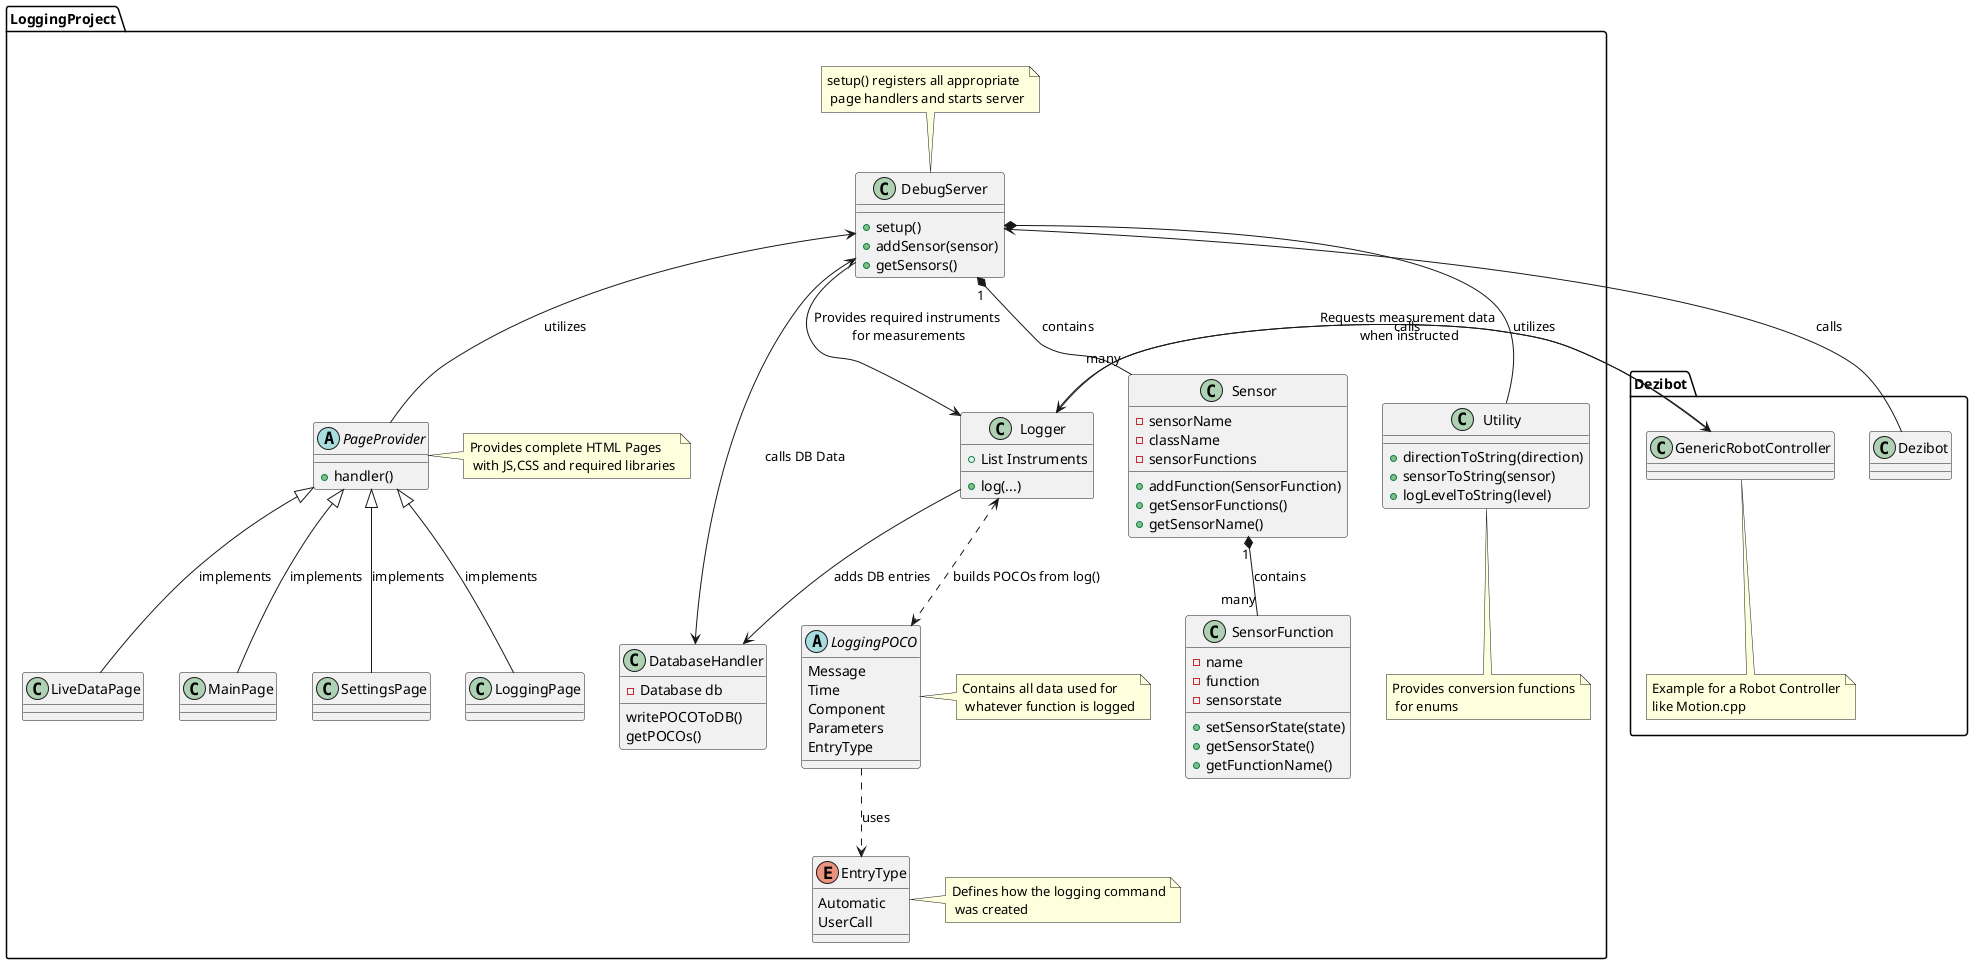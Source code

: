 @startuml
'https://plantuml.com/class-diagram

Package LoggingProject {
    DebugServer <-> DatabaseHandler : calls DB Data

    class DebugServer {
        + setup()
        + addSensor(sensor)
        + getSensors()
    }

    Note top of DebugServer : setup() registers all appropriate\n page handlers and starts server

    DebugServer <-- PageProvider : "utilizes"

    abstract PageProvider {
        + handler()
    }

    LoggingPage -up-|> PageProvider : implements
    LiveDataPage -up-|> PageProvider : implements
    MainPage -up-|> PageProvider : implements
    SettingsPage -up-|> PageProvider : implements

    class LoggingPage {}
    class LiveDataPage {}
    class MainPage {}
    class SettingsPage {}

    Note right of PageProvider : Provides complete HTML Pages\n with JS,CSS and required libraries

    class Sensor {
        - sensorName
        - className
        - sensorFunctions
        + addFunction(SensorFunction)
        + getSensorFunctions()
        + getSensorName()
    }

    class SensorFunction {
        - name
        - function
        - sensorstate
        + setSensorState(state)
        + getSensorState()
        + getFunctionName()
    }

    DebugServer "1" *-- "many" Sensor : "contains"
    Sensor "1" *-- "many" SensorFunction : "contains"

    class Utility {
        + directionToString(direction)
        + sensorToString(sensor)
        + logLevelToString(level)
    }
    DebugServer *-- Utility : "utilizes"
    Note bottom of Utility : Provides conversion functions\n for enums

    Logger --> DatabaseHandler : adds DB entries

    class Logger {
        + List Instruments
        + log(...)
    }

    Logger <.-> LoggingPOCO : builds POCOs from log()

    abstract LoggingPOCO {
        Message
        Time
        Component
        Parameters
        EntryType
    }

    Note right of LoggingPOCO : Contains all data used for\n whatever function is logged

    LoggingPOCO .-> EntryType : uses

    enum EntryType {
        Automatic
        UserCall
    }

    Note right of EntryType : Defines how the logging command\n was created

    DebugServer --> Logger : Provides required instruments\n for measurements

    class DatabaseHandler {
        - Database db
        writePOCOToDB()
        getPOCOs()
    }
}

Package Dezibot {
    Dezibot -right-> DebugServer : calls
    class Dezibot {}

    Logger --> GenericRobotController : Requests measurement data\n when instructed
    GenericRobotController -left-> Logger : calls

    class GenericRobotController {

    }

    Note bottom of GenericRobotController : Example for a Robot Controller\nlike Motion.cpp
}



@enduml